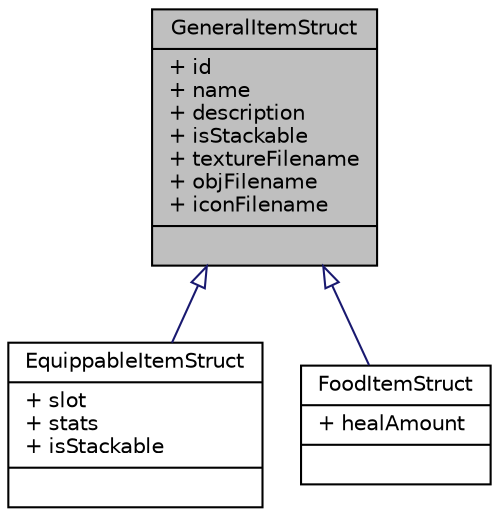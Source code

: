 digraph "GeneralItemStruct"
{
 // LATEX_PDF_SIZE
  edge [fontname="Helvetica",fontsize="10",labelfontname="Helvetica",labelfontsize="10"];
  node [fontname="Helvetica",fontsize="10",shape=record];
  Node1 [label="{GeneralItemStruct\n|+ id\l+ name\l+ description\l+ isStackable\l+ textureFilename\l+ objFilename\l+ iconFilename\l|}",height=0.2,width=0.4,color="black", fillcolor="grey75", style="filled", fontcolor="black",tooltip=" "];
  Node1 -> Node2 [dir="back",color="midnightblue",fontsize="10",style="solid",arrowtail="onormal",fontname="Helvetica"];
  Node2 [label="{EquippableItemStruct\n|+ slot\l+ stats\l+ isStackable\l|}",height=0.2,width=0.4,color="black", fillcolor="white", style="filled",URL="$structEquippableItemStruct.html",tooltip=" "];
  Node1 -> Node3 [dir="back",color="midnightblue",fontsize="10",style="solid",arrowtail="onormal",fontname="Helvetica"];
  Node3 [label="{FoodItemStruct\n|+ healAmount\l|}",height=0.2,width=0.4,color="black", fillcolor="white", style="filled",URL="$structFoodItemStruct.html",tooltip=" "];
}
